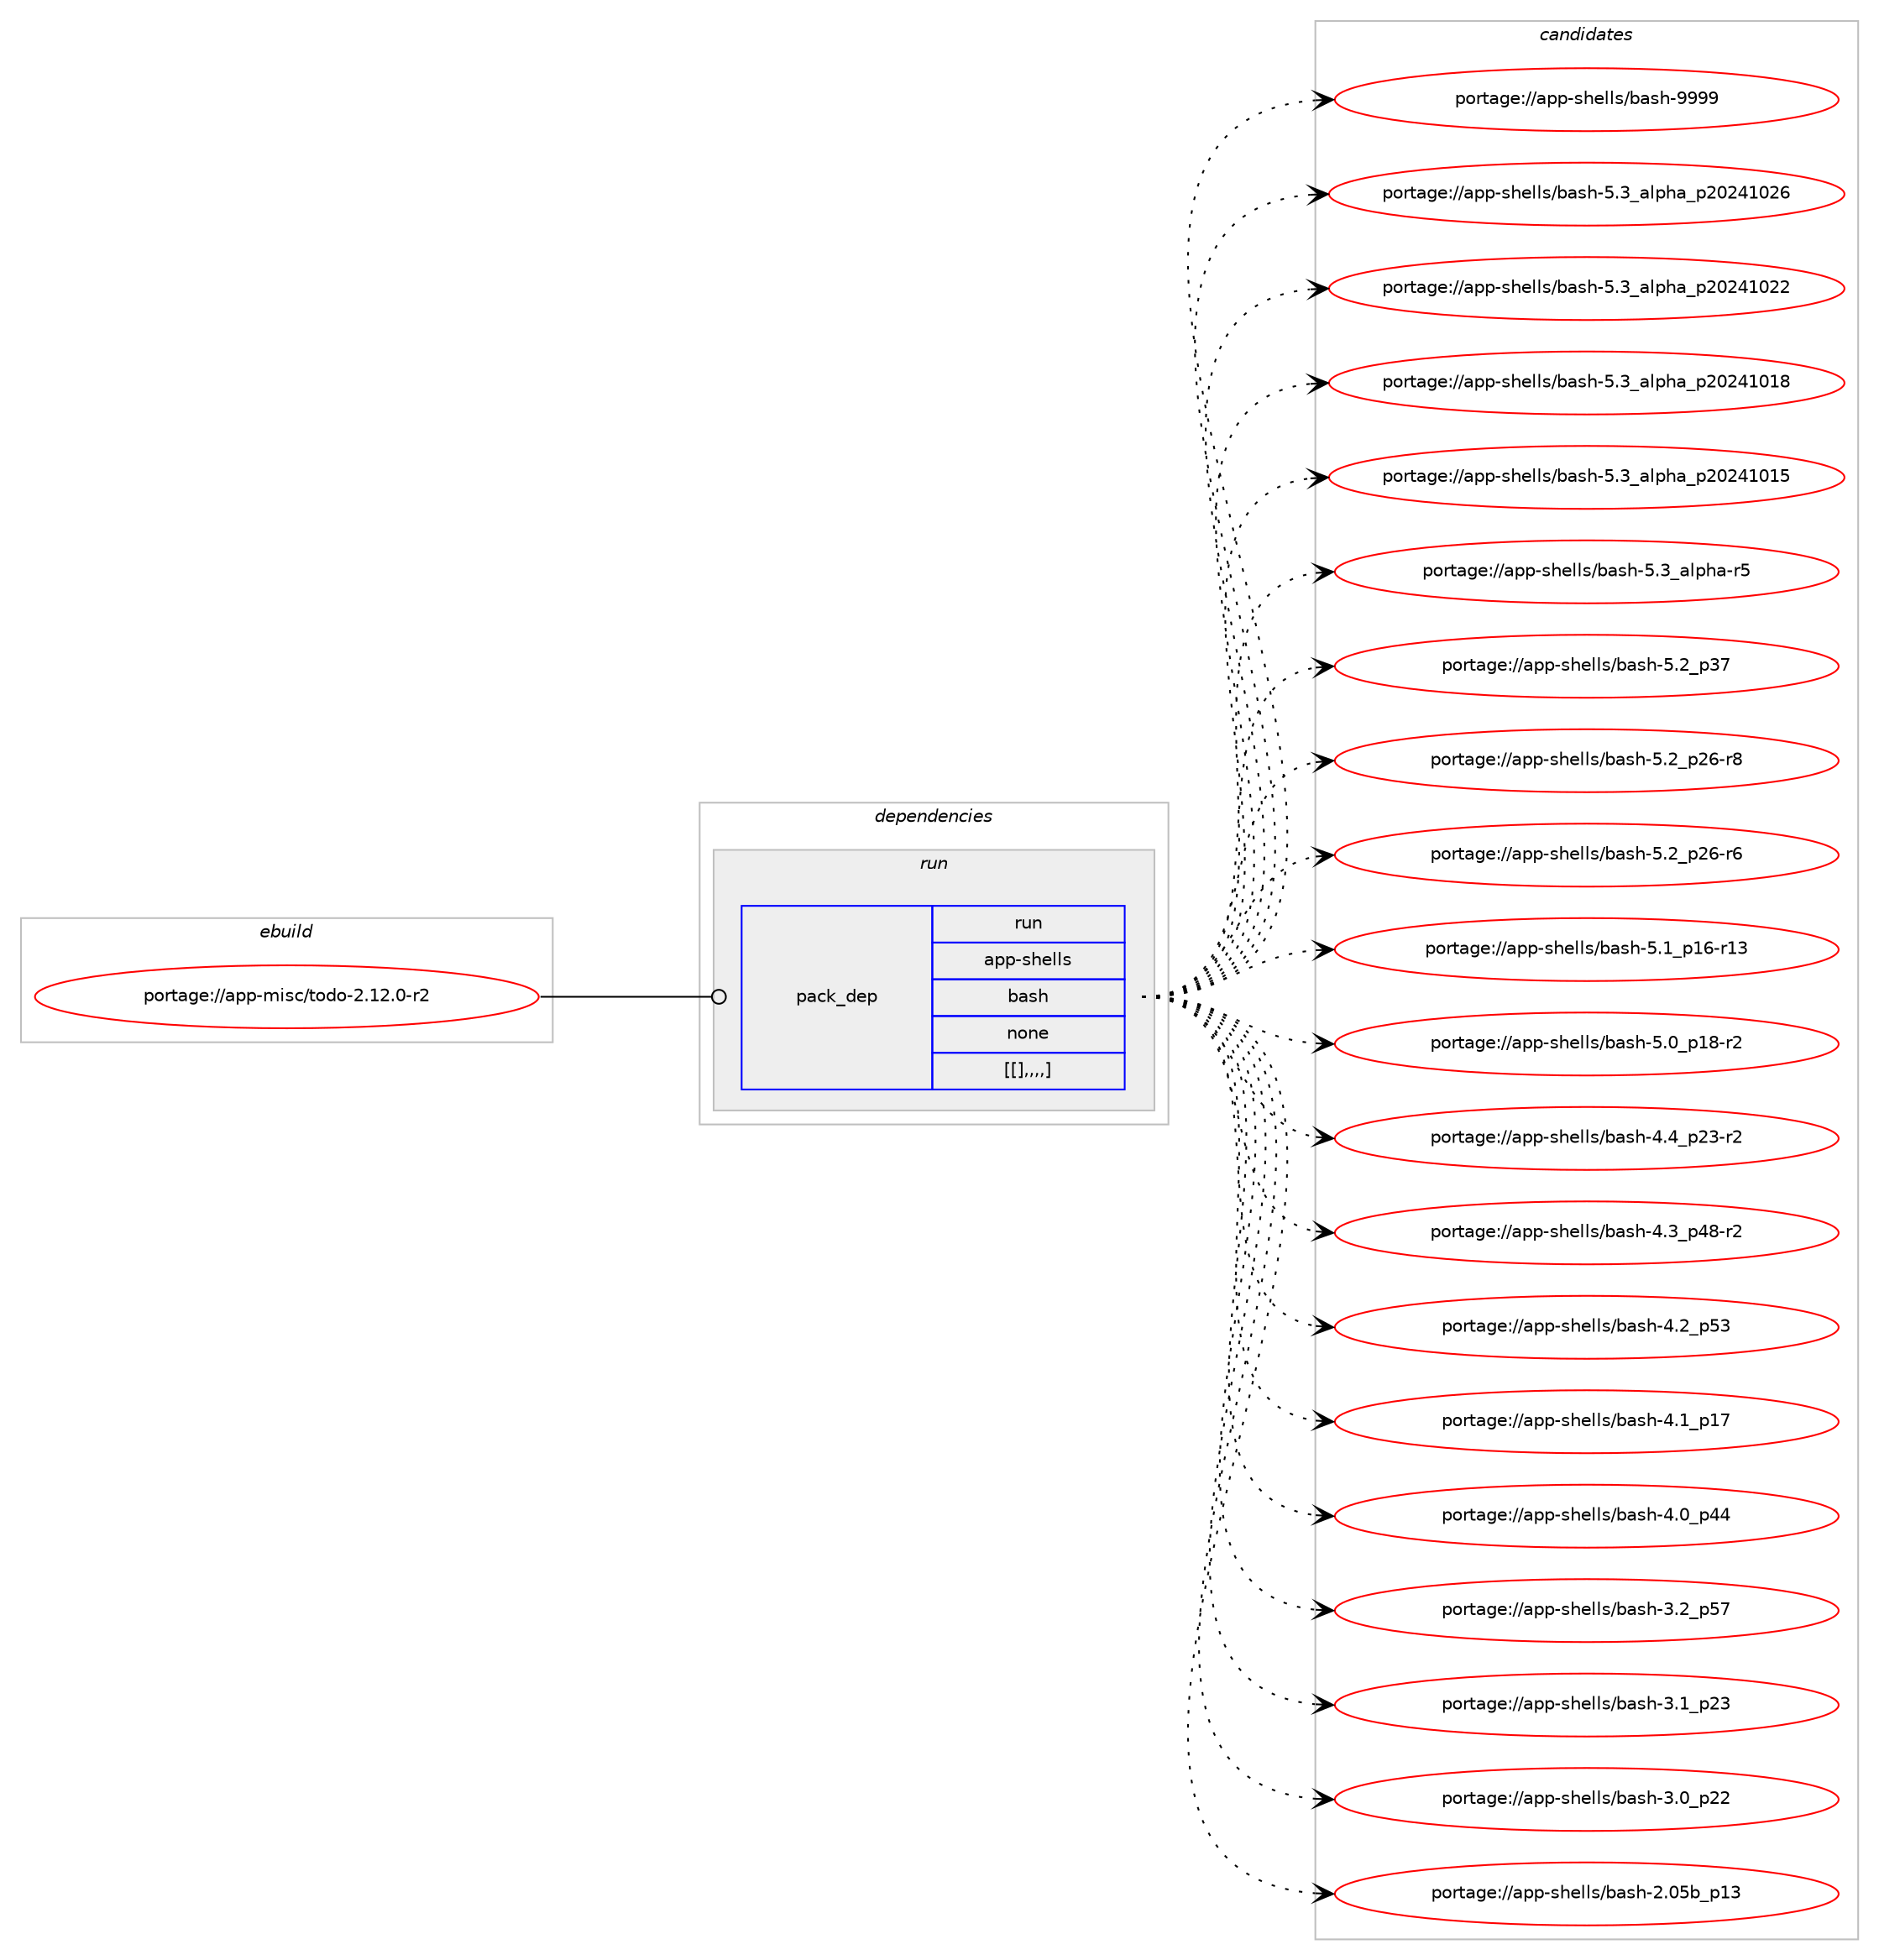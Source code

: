 digraph prolog {

# *************
# Graph options
# *************

newrank=true;
concentrate=true;
compound=true;
graph [rankdir=LR,fontname=Helvetica,fontsize=10,ranksep=1.5];#, ranksep=2.5, nodesep=0.2];
edge  [arrowhead=vee];
node  [fontname=Helvetica,fontsize=10];

# **********
# The ebuild
# **********

subgraph cluster_leftcol {
color=gray;
label=<<i>ebuild</i>>;
id [label="portage://app-misc/todo-2.12.0-r2", color=red, width=4, href="../app-misc/todo-2.12.0-r2.svg"];
}

# ****************
# The dependencies
# ****************

subgraph cluster_midcol {
color=gray;
label=<<i>dependencies</i>>;
subgraph cluster_compile {
fillcolor="#eeeeee";
style=filled;
label=<<i>compile</i>>;
}
subgraph cluster_compileandrun {
fillcolor="#eeeeee";
style=filled;
label=<<i>compile and run</i>>;
}
subgraph cluster_run {
fillcolor="#eeeeee";
style=filled;
label=<<i>run</i>>;
subgraph pack32932 {
dependency47530 [label=<<TABLE BORDER="0" CELLBORDER="1" CELLSPACING="0" CELLPADDING="4" WIDTH="220"><TR><TD ROWSPAN="6" CELLPADDING="30">pack_dep</TD></TR><TR><TD WIDTH="110">run</TD></TR><TR><TD>app-shells</TD></TR><TR><TD>bash</TD></TR><TR><TD>none</TD></TR><TR><TD>[[],,,,]</TD></TR></TABLE>>, shape=none, color=blue];
}
id:e -> dependency47530:w [weight=20,style="solid",arrowhead="odot"];
}
}

# **************
# The candidates
# **************

subgraph cluster_choices {
rank=same;
color=gray;
label=<<i>candidates</i>>;

subgraph choice31778 {
color=black;
nodesep=1;
choice97112112451151041011081081154798971151044557575757 [label="portage://app-shells/bash-9999", color=red, width=4,href="../app-shells/bash-9999.svg"];
choice971121124511510410110810811547989711510445534651959710811210497951125048505249485054 [label="portage://app-shells/bash-5.3_alpha_p20241026", color=red, width=4,href="../app-shells/bash-5.3_alpha_p20241026.svg"];
choice971121124511510410110810811547989711510445534651959710811210497951125048505249485050 [label="portage://app-shells/bash-5.3_alpha_p20241022", color=red, width=4,href="../app-shells/bash-5.3_alpha_p20241022.svg"];
choice971121124511510410110810811547989711510445534651959710811210497951125048505249484956 [label="portage://app-shells/bash-5.3_alpha_p20241018", color=red, width=4,href="../app-shells/bash-5.3_alpha_p20241018.svg"];
choice971121124511510410110810811547989711510445534651959710811210497951125048505249484953 [label="portage://app-shells/bash-5.3_alpha_p20241015", color=red, width=4,href="../app-shells/bash-5.3_alpha_p20241015.svg"];
choice9711211245115104101108108115479897115104455346519597108112104974511453 [label="portage://app-shells/bash-5.3_alpha-r5", color=red, width=4,href="../app-shells/bash-5.3_alpha-r5.svg"];
choice971121124511510410110810811547989711510445534650951125155 [label="portage://app-shells/bash-5.2_p37", color=red, width=4,href="../app-shells/bash-5.2_p37.svg"];
choice9711211245115104101108108115479897115104455346509511250544511456 [label="portage://app-shells/bash-5.2_p26-r8", color=red, width=4,href="../app-shells/bash-5.2_p26-r8.svg"];
choice9711211245115104101108108115479897115104455346509511250544511454 [label="portage://app-shells/bash-5.2_p26-r6", color=red, width=4,href="../app-shells/bash-5.2_p26-r6.svg"];
choice971121124511510410110810811547989711510445534649951124954451144951 [label="portage://app-shells/bash-5.1_p16-r13", color=red, width=4,href="../app-shells/bash-5.1_p16-r13.svg"];
choice9711211245115104101108108115479897115104455346489511249564511450 [label="portage://app-shells/bash-5.0_p18-r2", color=red, width=4,href="../app-shells/bash-5.0_p18-r2.svg"];
choice9711211245115104101108108115479897115104455246529511250514511450 [label="portage://app-shells/bash-4.4_p23-r2", color=red, width=4,href="../app-shells/bash-4.4_p23-r2.svg"];
choice9711211245115104101108108115479897115104455246519511252564511450 [label="portage://app-shells/bash-4.3_p48-r2", color=red, width=4,href="../app-shells/bash-4.3_p48-r2.svg"];
choice971121124511510410110810811547989711510445524650951125351 [label="portage://app-shells/bash-4.2_p53", color=red, width=4,href="../app-shells/bash-4.2_p53.svg"];
choice971121124511510410110810811547989711510445524649951124955 [label="portage://app-shells/bash-4.1_p17", color=red, width=4,href="../app-shells/bash-4.1_p17.svg"];
choice971121124511510410110810811547989711510445524648951125252 [label="portage://app-shells/bash-4.0_p44", color=red, width=4,href="../app-shells/bash-4.0_p44.svg"];
choice971121124511510410110810811547989711510445514650951125355 [label="portage://app-shells/bash-3.2_p57", color=red, width=4,href="../app-shells/bash-3.2_p57.svg"];
choice971121124511510410110810811547989711510445514649951125051 [label="portage://app-shells/bash-3.1_p23", color=red, width=4,href="../app-shells/bash-3.1_p23.svg"];
choice971121124511510410110810811547989711510445514648951125050 [label="portage://app-shells/bash-3.0_p22", color=red, width=4,href="../app-shells/bash-3.0_p22.svg"];
choice9711211245115104101108108115479897115104455046485398951124951 [label="portage://app-shells/bash-2.05b_p13", color=red, width=4,href="../app-shells/bash-2.05b_p13.svg"];
dependency47530:e -> choice97112112451151041011081081154798971151044557575757:w [style=dotted,weight="100"];
dependency47530:e -> choice971121124511510410110810811547989711510445534651959710811210497951125048505249485054:w [style=dotted,weight="100"];
dependency47530:e -> choice971121124511510410110810811547989711510445534651959710811210497951125048505249485050:w [style=dotted,weight="100"];
dependency47530:e -> choice971121124511510410110810811547989711510445534651959710811210497951125048505249484956:w [style=dotted,weight="100"];
dependency47530:e -> choice971121124511510410110810811547989711510445534651959710811210497951125048505249484953:w [style=dotted,weight="100"];
dependency47530:e -> choice9711211245115104101108108115479897115104455346519597108112104974511453:w [style=dotted,weight="100"];
dependency47530:e -> choice971121124511510410110810811547989711510445534650951125155:w [style=dotted,weight="100"];
dependency47530:e -> choice9711211245115104101108108115479897115104455346509511250544511456:w [style=dotted,weight="100"];
dependency47530:e -> choice9711211245115104101108108115479897115104455346509511250544511454:w [style=dotted,weight="100"];
dependency47530:e -> choice971121124511510410110810811547989711510445534649951124954451144951:w [style=dotted,weight="100"];
dependency47530:e -> choice9711211245115104101108108115479897115104455346489511249564511450:w [style=dotted,weight="100"];
dependency47530:e -> choice9711211245115104101108108115479897115104455246529511250514511450:w [style=dotted,weight="100"];
dependency47530:e -> choice9711211245115104101108108115479897115104455246519511252564511450:w [style=dotted,weight="100"];
dependency47530:e -> choice971121124511510410110810811547989711510445524650951125351:w [style=dotted,weight="100"];
dependency47530:e -> choice971121124511510410110810811547989711510445524649951124955:w [style=dotted,weight="100"];
dependency47530:e -> choice971121124511510410110810811547989711510445524648951125252:w [style=dotted,weight="100"];
dependency47530:e -> choice971121124511510410110810811547989711510445514650951125355:w [style=dotted,weight="100"];
dependency47530:e -> choice971121124511510410110810811547989711510445514649951125051:w [style=dotted,weight="100"];
dependency47530:e -> choice971121124511510410110810811547989711510445514648951125050:w [style=dotted,weight="100"];
dependency47530:e -> choice9711211245115104101108108115479897115104455046485398951124951:w [style=dotted,weight="100"];
}
}

}
